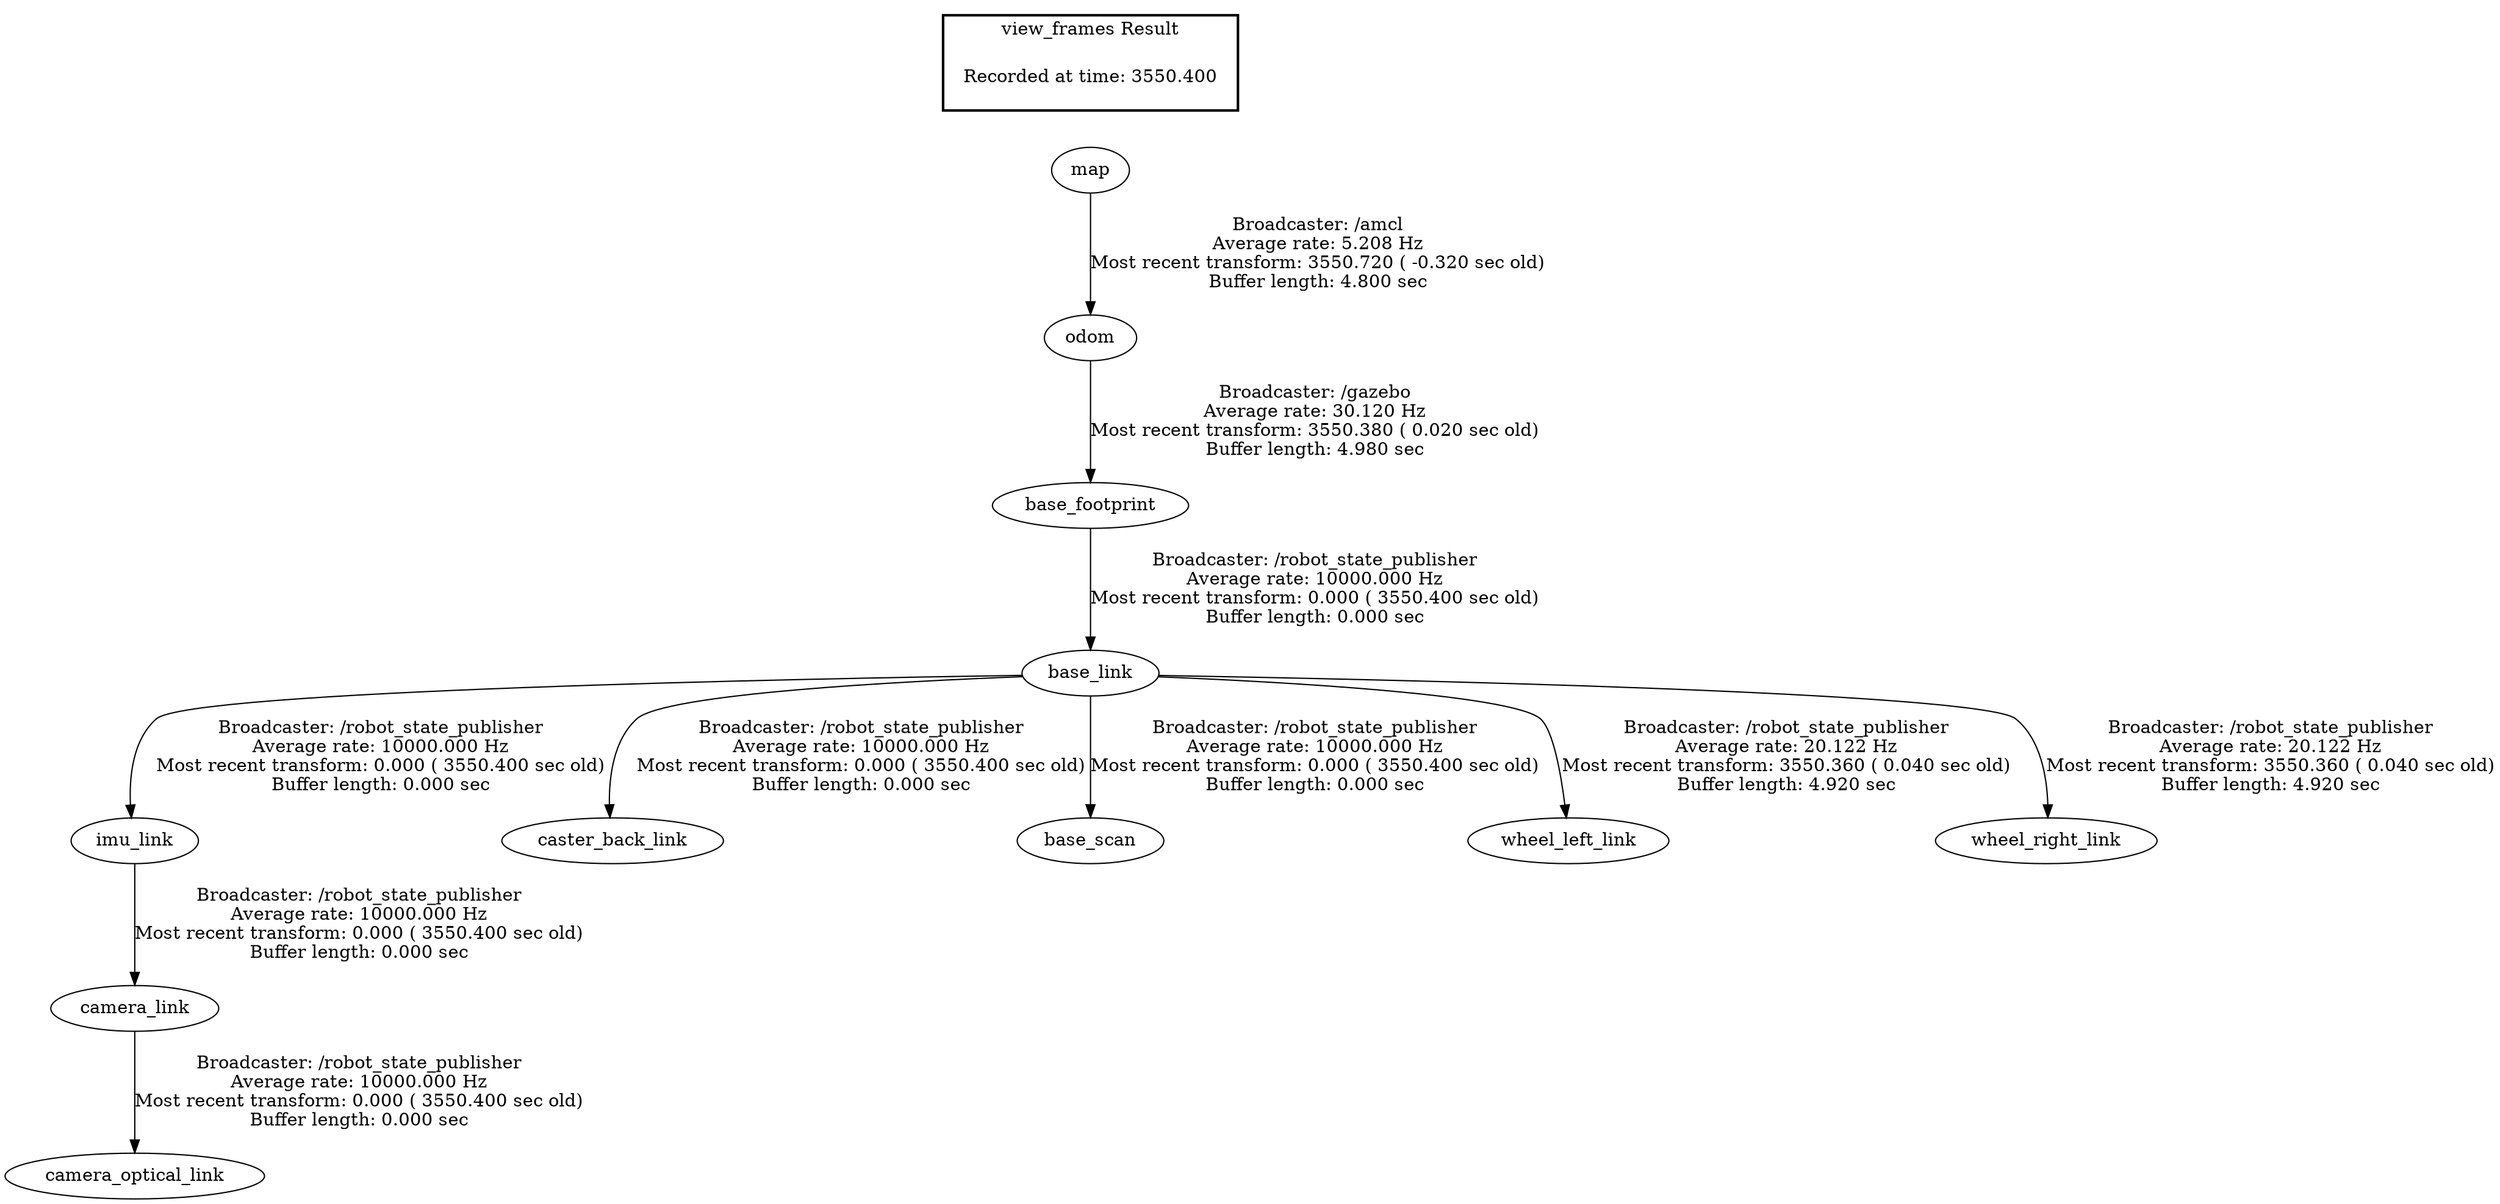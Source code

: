 digraph G {
"base_footprint" -> "base_link"[label="Broadcaster: /robot_state_publisher\nAverage rate: 10000.000 Hz\nMost recent transform: 0.000 ( 3550.400 sec old)\nBuffer length: 0.000 sec\n"];
"odom" -> "base_footprint"[label="Broadcaster: /gazebo\nAverage rate: 30.120 Hz\nMost recent transform: 3550.380 ( 0.020 sec old)\nBuffer length: 4.980 sec\n"];
"imu_link" -> "camera_link"[label="Broadcaster: /robot_state_publisher\nAverage rate: 10000.000 Hz\nMost recent transform: 0.000 ( 3550.400 sec old)\nBuffer length: 0.000 sec\n"];
"base_link" -> "imu_link"[label="Broadcaster: /robot_state_publisher\nAverage rate: 10000.000 Hz\nMost recent transform: 0.000 ( 3550.400 sec old)\nBuffer length: 0.000 sec\n"];
"camera_link" -> "camera_optical_link"[label="Broadcaster: /robot_state_publisher\nAverage rate: 10000.000 Hz\nMost recent transform: 0.000 ( 3550.400 sec old)\nBuffer length: 0.000 sec\n"];
"base_link" -> "caster_back_link"[label="Broadcaster: /robot_state_publisher\nAverage rate: 10000.000 Hz\nMost recent transform: 0.000 ( 3550.400 sec old)\nBuffer length: 0.000 sec\n"];
"base_link" -> "base_scan"[label="Broadcaster: /robot_state_publisher\nAverage rate: 10000.000 Hz\nMost recent transform: 0.000 ( 3550.400 sec old)\nBuffer length: 0.000 sec\n"];
"map" -> "odom"[label="Broadcaster: /amcl\nAverage rate: 5.208 Hz\nMost recent transform: 3550.720 ( -0.320 sec old)\nBuffer length: 4.800 sec\n"];
"base_link" -> "wheel_left_link"[label="Broadcaster: /robot_state_publisher\nAverage rate: 20.122 Hz\nMost recent transform: 3550.360 ( 0.040 sec old)\nBuffer length: 4.920 sec\n"];
"base_link" -> "wheel_right_link"[label="Broadcaster: /robot_state_publisher\nAverage rate: 20.122 Hz\nMost recent transform: 3550.360 ( 0.040 sec old)\nBuffer length: 4.920 sec\n"];
edge [style=invis];
 subgraph cluster_legend { style=bold; color=black; label ="view_frames Result";
"Recorded at time: 3550.400"[ shape=plaintext ] ;
 }->"map";
}